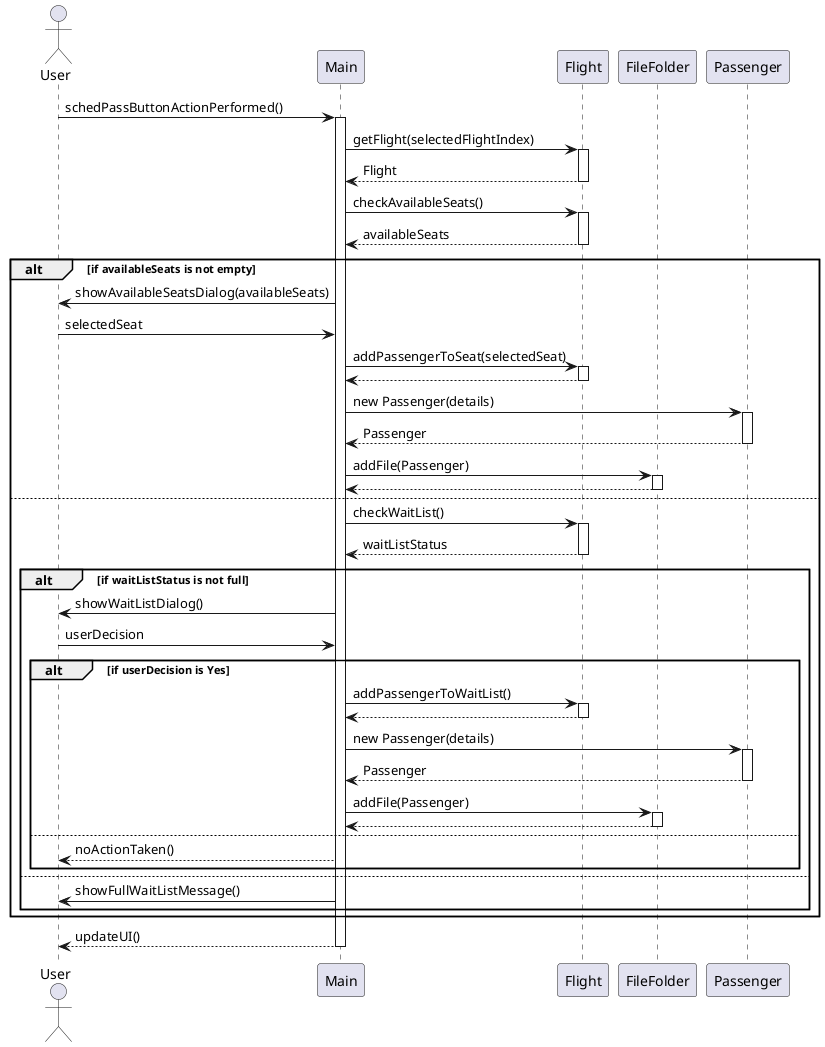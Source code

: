 @startuml
actor User
participant "Main" as M
participant "Flight" as F
participant "FileFolder" as FF
participant "Passenger" as P

User -> M : schedPassButtonActionPerformed()
activate M

M -> F : getFlight(selectedFlightIndex)
activate F
F --> M : Flight
deactivate F

M -> F : checkAvailableSeats()
activate F
F --> M : availableSeats
deactivate F

alt if availableSeats is not empty
    M -> User : showAvailableSeatsDialog(availableSeats)
    User -> M : selectedSeat
    M -> F : addPassengerToSeat(selectedSeat)
    activate F
    F --> M
    deactivate F
    M -> P : new Passenger(details)
    activate P
    P --> M : Passenger
    deactivate P
    M -> FF : addFile(Passenger)
    activate FF
    FF --> M
    deactivate FF
else
    M -> F : checkWaitList()
    activate F
    F --> M : waitListStatus
    deactivate F

    alt if waitListStatus is not full
        M -> User : showWaitListDialog()
        User -> M : userDecision
        alt if userDecision is Yes
            M -> F : addPassengerToWaitList()
            activate F
            F --> M
            deactivate F
            M -> P : new Passenger(details)
            activate P
            P --> M : Passenger
            deactivate P
            M -> FF : addFile(Passenger)
            activate FF
            FF --> M
            deactivate FF
        else
            M --> User : noActionTaken()
        end
    else
        M -> User : showFullWaitListMessage()
    end
end

M --> User : updateUI()
deactivate M
@enduml


